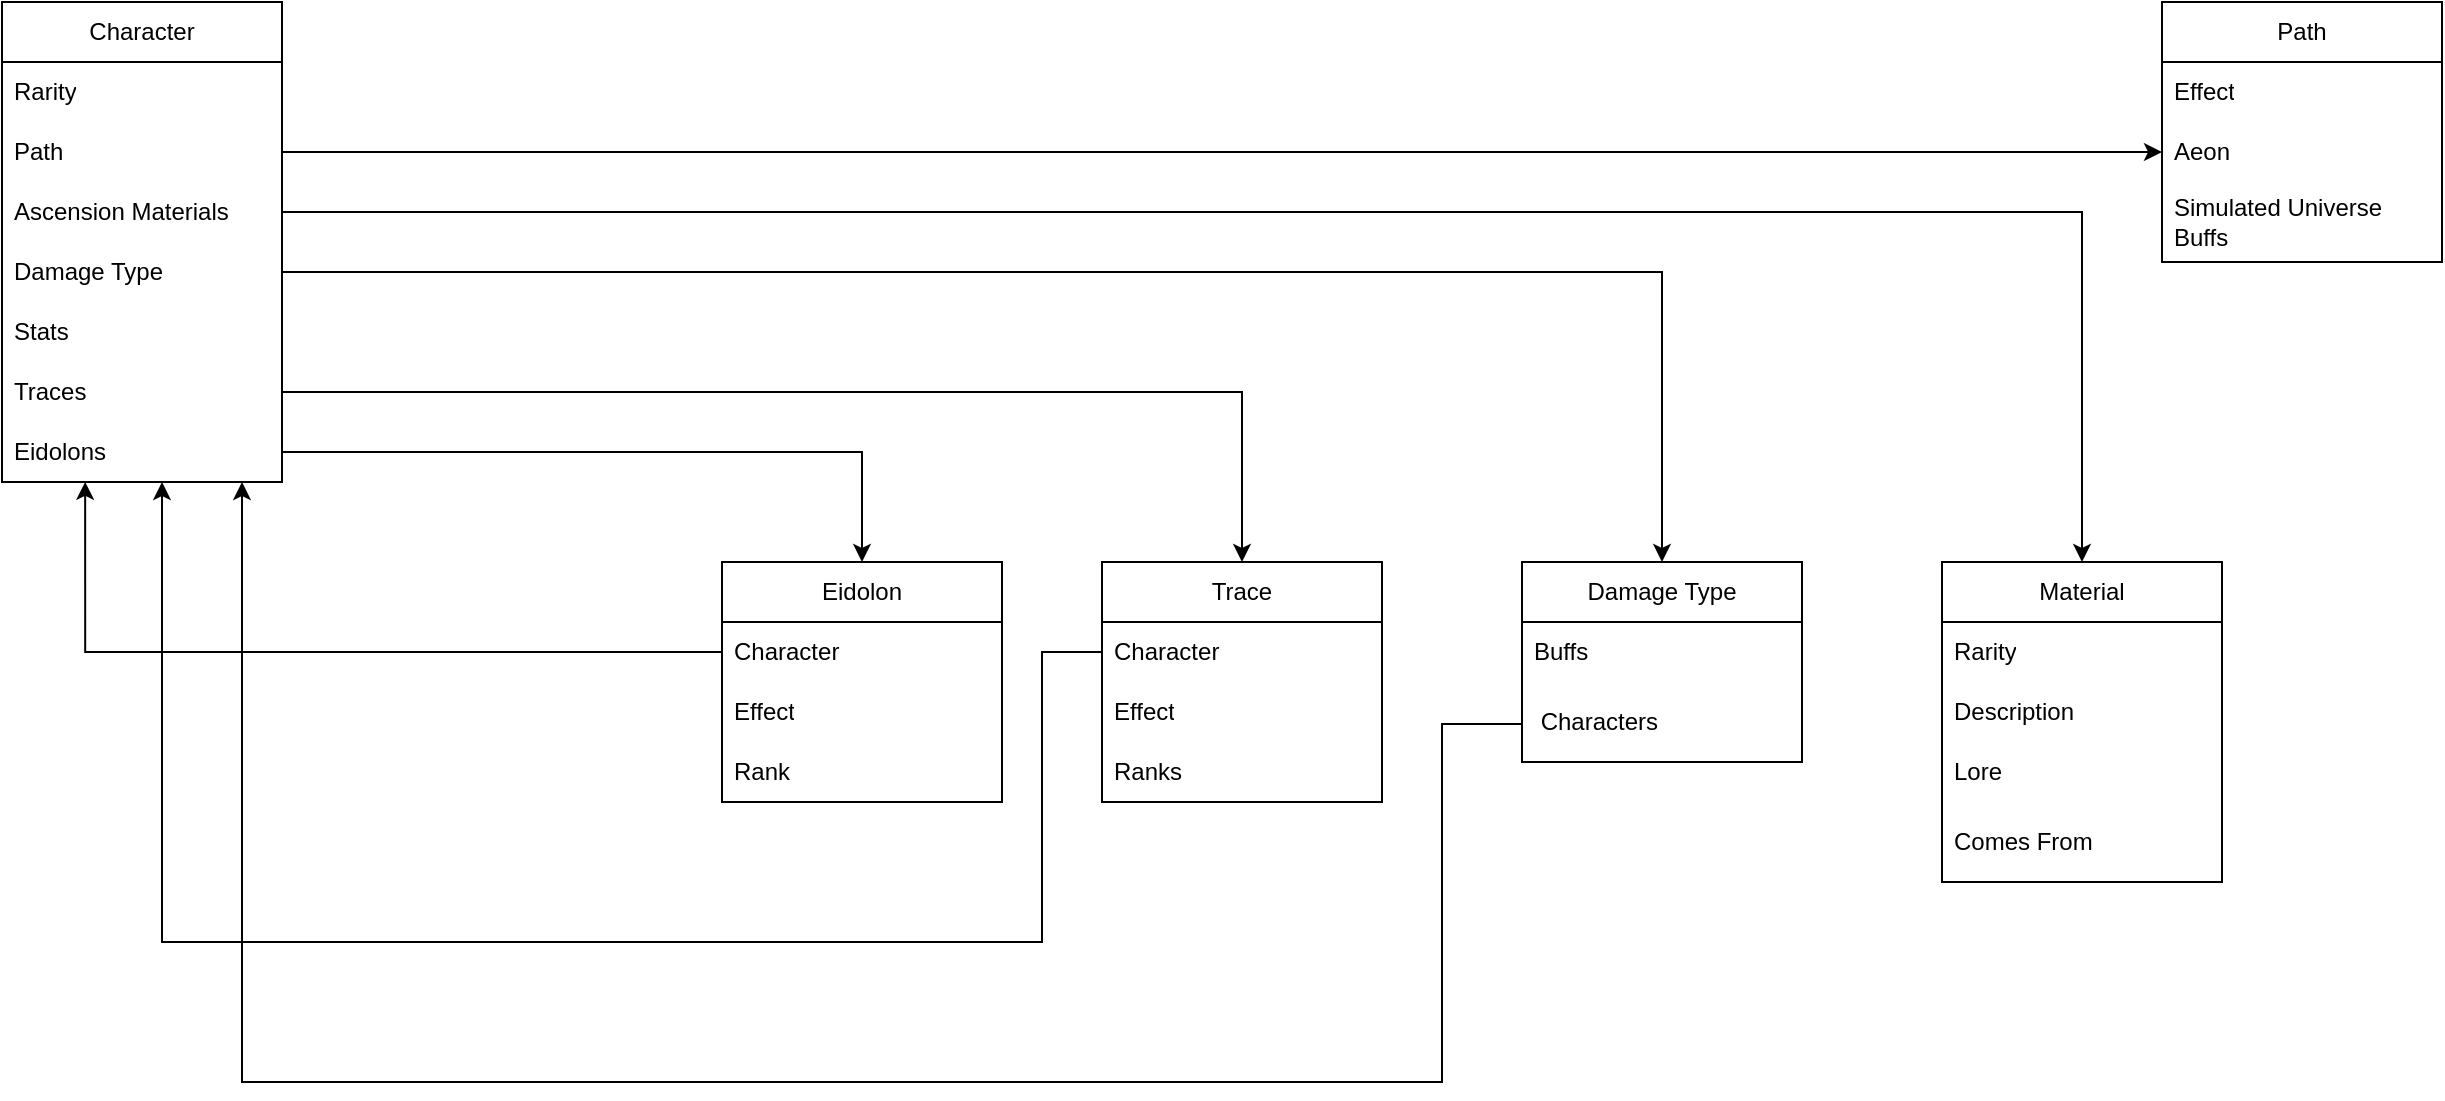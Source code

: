 <mxfile version="21.3.2" type="github">
  <diagram name="Page-1" id="BbIjCt-2ZnQf5PzIZmZE">
    <mxGraphModel dx="1593" dy="864" grid="1" gridSize="10" guides="1" tooltips="1" connect="1" arrows="1" fold="1" page="1" pageScale="1" pageWidth="1920" pageHeight="1200" math="0" shadow="0">
      <root>
        <mxCell id="0" />
        <mxCell id="1" parent="0" />
        <mxCell id="mnCHmvSGTtZXMU0kXoeP-51" value="Character" style="swimlane;fontStyle=0;childLayout=stackLayout;horizontal=1;startSize=30;horizontalStack=0;resizeParent=1;resizeParentMax=0;resizeLast=0;collapsible=1;marginBottom=0;whiteSpace=wrap;html=1;" vertex="1" parent="1">
          <mxGeometry x="40" y="160" width="140" height="240" as="geometry" />
        </mxCell>
        <mxCell id="mnCHmvSGTtZXMU0kXoeP-52" value="Rarity" style="text;strokeColor=none;fillColor=none;align=left;verticalAlign=middle;spacingLeft=4;spacingRight=4;overflow=hidden;points=[[0,0.5],[1,0.5]];portConstraint=eastwest;rotatable=0;whiteSpace=wrap;html=1;" vertex="1" parent="mnCHmvSGTtZXMU0kXoeP-51">
          <mxGeometry y="30" width="140" height="30" as="geometry" />
        </mxCell>
        <mxCell id="mnCHmvSGTtZXMU0kXoeP-90" value="Path&lt;span style=&quot;white-space: pre;&quot;&gt;	&lt;/span&gt;" style="text;strokeColor=none;fillColor=none;align=left;verticalAlign=middle;spacingLeft=4;spacingRight=4;overflow=hidden;points=[[0,0.5],[1,0.5]];portConstraint=eastwest;rotatable=0;whiteSpace=wrap;html=1;" vertex="1" parent="mnCHmvSGTtZXMU0kXoeP-51">
          <mxGeometry y="60" width="140" height="30" as="geometry" />
        </mxCell>
        <mxCell id="mnCHmvSGTtZXMU0kXoeP-53" value="Ascension Materials" style="text;strokeColor=none;fillColor=none;align=left;verticalAlign=middle;spacingLeft=4;spacingRight=4;overflow=hidden;points=[[0,0.5],[1,0.5]];portConstraint=eastwest;rotatable=0;whiteSpace=wrap;html=1;" vertex="1" parent="mnCHmvSGTtZXMU0kXoeP-51">
          <mxGeometry y="90" width="140" height="30" as="geometry" />
        </mxCell>
        <mxCell id="mnCHmvSGTtZXMU0kXoeP-54" value="Damage Type" style="text;strokeColor=none;fillColor=none;align=left;verticalAlign=middle;spacingLeft=4;spacingRight=4;overflow=hidden;points=[[0,0.5],[1,0.5]];portConstraint=eastwest;rotatable=0;whiteSpace=wrap;html=1;" vertex="1" parent="mnCHmvSGTtZXMU0kXoeP-51">
          <mxGeometry y="120" width="140" height="30" as="geometry" />
        </mxCell>
        <mxCell id="mnCHmvSGTtZXMU0kXoeP-73" value="Stats" style="text;strokeColor=none;fillColor=none;align=left;verticalAlign=middle;spacingLeft=4;spacingRight=4;overflow=hidden;points=[[0,0.5],[1,0.5]];portConstraint=eastwest;rotatable=0;whiteSpace=wrap;html=1;" vertex="1" parent="mnCHmvSGTtZXMU0kXoeP-51">
          <mxGeometry y="150" width="140" height="30" as="geometry" />
        </mxCell>
        <mxCell id="mnCHmvSGTtZXMU0kXoeP-74" value="Traces" style="text;strokeColor=none;fillColor=none;align=left;verticalAlign=middle;spacingLeft=4;spacingRight=4;overflow=hidden;points=[[0,0.5],[1,0.5]];portConstraint=eastwest;rotatable=0;whiteSpace=wrap;html=1;" vertex="1" parent="mnCHmvSGTtZXMU0kXoeP-51">
          <mxGeometry y="180" width="140" height="30" as="geometry" />
        </mxCell>
        <mxCell id="mnCHmvSGTtZXMU0kXoeP-101" value="Eidolons" style="text;strokeColor=none;fillColor=none;align=left;verticalAlign=middle;spacingLeft=4;spacingRight=4;overflow=hidden;points=[[0,0.5],[1,0.5]];portConstraint=eastwest;rotatable=0;whiteSpace=wrap;html=1;" vertex="1" parent="mnCHmvSGTtZXMU0kXoeP-51">
          <mxGeometry y="210" width="140" height="30" as="geometry" />
        </mxCell>
        <mxCell id="mnCHmvSGTtZXMU0kXoeP-81" value="Path" style="swimlane;fontStyle=0;childLayout=stackLayout;horizontal=1;startSize=30;horizontalStack=0;resizeParent=1;resizeParentMax=0;resizeLast=0;collapsible=1;marginBottom=0;whiteSpace=wrap;html=1;" vertex="1" parent="1">
          <mxGeometry x="1120" y="160" width="140" height="130" as="geometry" />
        </mxCell>
        <mxCell id="mnCHmvSGTtZXMU0kXoeP-82" value="Effect" style="text;strokeColor=none;fillColor=none;align=left;verticalAlign=middle;spacingLeft=4;spacingRight=4;overflow=hidden;points=[[0,0.5],[1,0.5]];portConstraint=eastwest;rotatable=0;whiteSpace=wrap;html=1;" vertex="1" parent="mnCHmvSGTtZXMU0kXoeP-81">
          <mxGeometry y="30" width="140" height="30" as="geometry" />
        </mxCell>
        <mxCell id="mnCHmvSGTtZXMU0kXoeP-83" value="Aeon" style="text;strokeColor=none;fillColor=none;align=left;verticalAlign=middle;spacingLeft=4;spacingRight=4;overflow=hidden;points=[[0,0.5],[1,0.5]];portConstraint=eastwest;rotatable=0;whiteSpace=wrap;html=1;" vertex="1" parent="mnCHmvSGTtZXMU0kXoeP-81">
          <mxGeometry y="60" width="140" height="30" as="geometry" />
        </mxCell>
        <mxCell id="mnCHmvSGTtZXMU0kXoeP-84" value="Simulated Universe Buffs" style="text;strokeColor=none;fillColor=none;align=left;verticalAlign=middle;spacingLeft=4;spacingRight=4;overflow=hidden;points=[[0,0.5],[1,0.5]];portConstraint=eastwest;rotatable=0;whiteSpace=wrap;html=1;" vertex="1" parent="mnCHmvSGTtZXMU0kXoeP-81">
          <mxGeometry y="90" width="140" height="40" as="geometry" />
        </mxCell>
        <mxCell id="mnCHmvSGTtZXMU0kXoeP-85" value="Material" style="swimlane;fontStyle=0;childLayout=stackLayout;horizontal=1;startSize=30;horizontalStack=0;resizeParent=1;resizeParentMax=0;resizeLast=0;collapsible=1;marginBottom=0;whiteSpace=wrap;html=1;" vertex="1" parent="1">
          <mxGeometry x="1010" y="440" width="140" height="160" as="geometry" />
        </mxCell>
        <mxCell id="mnCHmvSGTtZXMU0kXoeP-86" value="Rarity" style="text;strokeColor=none;fillColor=none;align=left;verticalAlign=middle;spacingLeft=4;spacingRight=4;overflow=hidden;points=[[0,0.5],[1,0.5]];portConstraint=eastwest;rotatable=0;whiteSpace=wrap;html=1;" vertex="1" parent="mnCHmvSGTtZXMU0kXoeP-85">
          <mxGeometry y="30" width="140" height="30" as="geometry" />
        </mxCell>
        <mxCell id="mnCHmvSGTtZXMU0kXoeP-89" value="Description" style="text;strokeColor=none;fillColor=none;align=left;verticalAlign=middle;spacingLeft=4;spacingRight=4;overflow=hidden;points=[[0,0.5],[1,0.5]];portConstraint=eastwest;rotatable=0;whiteSpace=wrap;html=1;" vertex="1" parent="mnCHmvSGTtZXMU0kXoeP-85">
          <mxGeometry y="60" width="140" height="30" as="geometry" />
        </mxCell>
        <mxCell id="mnCHmvSGTtZXMU0kXoeP-87" value="Lore" style="text;strokeColor=none;fillColor=none;align=left;verticalAlign=middle;spacingLeft=4;spacingRight=4;overflow=hidden;points=[[0,0.5],[1,0.5]];portConstraint=eastwest;rotatable=0;whiteSpace=wrap;html=1;" vertex="1" parent="mnCHmvSGTtZXMU0kXoeP-85">
          <mxGeometry y="90" width="140" height="30" as="geometry" />
        </mxCell>
        <mxCell id="mnCHmvSGTtZXMU0kXoeP-88" value="Comes From" style="text;strokeColor=none;fillColor=none;align=left;verticalAlign=middle;spacingLeft=4;spacingRight=4;overflow=hidden;points=[[0,0.5],[1,0.5]];portConstraint=eastwest;rotatable=0;whiteSpace=wrap;html=1;" vertex="1" parent="mnCHmvSGTtZXMU0kXoeP-85">
          <mxGeometry y="120" width="140" height="40" as="geometry" />
        </mxCell>
        <mxCell id="mnCHmvSGTtZXMU0kXoeP-77" style="edgeStyle=orthogonalEdgeStyle;rounded=0;orthogonalLoop=1;jettySize=auto;html=1;entryX=0.5;entryY=0;entryDx=0;entryDy=0;" edge="1" parent="1" source="mnCHmvSGTtZXMU0kXoeP-53" target="mnCHmvSGTtZXMU0kXoeP-85">
          <mxGeometry relative="1" as="geometry">
            <mxPoint x="920" y="360" as="targetPoint" />
          </mxGeometry>
        </mxCell>
        <mxCell id="mnCHmvSGTtZXMU0kXoeP-91" value="Damage Type" style="swimlane;fontStyle=0;childLayout=stackLayout;horizontal=1;startSize=30;horizontalStack=0;resizeParent=1;resizeParentMax=0;resizeLast=0;collapsible=1;marginBottom=0;whiteSpace=wrap;html=1;" vertex="1" parent="1">
          <mxGeometry x="800" y="440" width="140" height="100" as="geometry" />
        </mxCell>
        <mxCell id="mnCHmvSGTtZXMU0kXoeP-92" value="Buffs" style="text;strokeColor=none;fillColor=none;align=left;verticalAlign=middle;spacingLeft=4;spacingRight=4;overflow=hidden;points=[[0,0.5],[1,0.5]];portConstraint=eastwest;rotatable=0;whiteSpace=wrap;html=1;" vertex="1" parent="mnCHmvSGTtZXMU0kXoeP-91">
          <mxGeometry y="30" width="140" height="30" as="geometry" />
        </mxCell>
        <mxCell id="mnCHmvSGTtZXMU0kXoeP-93" value="&amp;nbsp;Characters" style="text;strokeColor=none;fillColor=none;align=left;verticalAlign=middle;spacingLeft=4;spacingRight=4;overflow=hidden;points=[[0,0.5],[1,0.5]];portConstraint=eastwest;rotatable=0;whiteSpace=wrap;html=1;" vertex="1" parent="mnCHmvSGTtZXMU0kXoeP-91">
          <mxGeometry y="60" width="140" height="40" as="geometry" />
        </mxCell>
        <mxCell id="mnCHmvSGTtZXMU0kXoeP-78" style="edgeStyle=orthogonalEdgeStyle;rounded=0;orthogonalLoop=1;jettySize=auto;html=1;entryX=0.5;entryY=0;entryDx=0;entryDy=0;" edge="1" parent="1" source="mnCHmvSGTtZXMU0kXoeP-54" target="mnCHmvSGTtZXMU0kXoeP-91">
          <mxGeometry relative="1" as="geometry">
            <mxPoint x="800" y="480" as="targetPoint" />
            <Array as="points">
              <mxPoint x="870" y="295" />
            </Array>
          </mxGeometry>
        </mxCell>
        <mxCell id="mnCHmvSGTtZXMU0kXoeP-95" style="edgeStyle=orthogonalEdgeStyle;rounded=0;orthogonalLoop=1;jettySize=auto;html=1;entryX=0;entryY=0.5;entryDx=0;entryDy=0;" edge="1" parent="1" source="mnCHmvSGTtZXMU0kXoeP-90" target="mnCHmvSGTtZXMU0kXoeP-83">
          <mxGeometry relative="1" as="geometry" />
        </mxCell>
        <mxCell id="mnCHmvSGTtZXMU0kXoeP-97" value="Trace" style="swimlane;fontStyle=0;childLayout=stackLayout;horizontal=1;startSize=30;horizontalStack=0;resizeParent=1;resizeParentMax=0;resizeLast=0;collapsible=1;marginBottom=0;whiteSpace=wrap;html=1;" vertex="1" parent="1">
          <mxGeometry x="590" y="440" width="140" height="120" as="geometry" />
        </mxCell>
        <mxCell id="mnCHmvSGTtZXMU0kXoeP-98" value="Character" style="text;strokeColor=none;fillColor=none;align=left;verticalAlign=middle;spacingLeft=4;spacingRight=4;overflow=hidden;points=[[0,0.5],[1,0.5]];portConstraint=eastwest;rotatable=0;whiteSpace=wrap;html=1;" vertex="1" parent="mnCHmvSGTtZXMU0kXoeP-97">
          <mxGeometry y="30" width="140" height="30" as="geometry" />
        </mxCell>
        <mxCell id="mnCHmvSGTtZXMU0kXoeP-99" value="Effect" style="text;strokeColor=none;fillColor=none;align=left;verticalAlign=middle;spacingLeft=4;spacingRight=4;overflow=hidden;points=[[0,0.5],[1,0.5]];portConstraint=eastwest;rotatable=0;whiteSpace=wrap;html=1;" vertex="1" parent="mnCHmvSGTtZXMU0kXoeP-97">
          <mxGeometry y="60" width="140" height="30" as="geometry" />
        </mxCell>
        <mxCell id="mnCHmvSGTtZXMU0kXoeP-100" value="Ranks" style="text;strokeColor=none;fillColor=none;align=left;verticalAlign=middle;spacingLeft=4;spacingRight=4;overflow=hidden;points=[[0,0.5],[1,0.5]];portConstraint=eastwest;rotatable=0;whiteSpace=wrap;html=1;" vertex="1" parent="mnCHmvSGTtZXMU0kXoeP-97">
          <mxGeometry y="90" width="140" height="30" as="geometry" />
        </mxCell>
        <mxCell id="mnCHmvSGTtZXMU0kXoeP-80" style="edgeStyle=orthogonalEdgeStyle;rounded=0;orthogonalLoop=1;jettySize=auto;html=1;entryX=0.5;entryY=0;entryDx=0;entryDy=0;" edge="1" parent="1" source="mnCHmvSGTtZXMU0kXoeP-74" target="mnCHmvSGTtZXMU0kXoeP-97">
          <mxGeometry relative="1" as="geometry">
            <mxPoint x="400" y="355" as="targetPoint" />
          </mxGeometry>
        </mxCell>
        <mxCell id="mnCHmvSGTtZXMU0kXoeP-104" value="Eidolon" style="swimlane;fontStyle=0;childLayout=stackLayout;horizontal=1;startSize=30;horizontalStack=0;resizeParent=1;resizeParentMax=0;resizeLast=0;collapsible=1;marginBottom=0;whiteSpace=wrap;html=1;" vertex="1" parent="1">
          <mxGeometry x="400" y="440" width="140" height="120" as="geometry" />
        </mxCell>
        <mxCell id="mnCHmvSGTtZXMU0kXoeP-105" value="Character" style="text;strokeColor=none;fillColor=none;align=left;verticalAlign=middle;spacingLeft=4;spacingRight=4;overflow=hidden;points=[[0,0.5],[1,0.5]];portConstraint=eastwest;rotatable=0;whiteSpace=wrap;html=1;" vertex="1" parent="mnCHmvSGTtZXMU0kXoeP-104">
          <mxGeometry y="30" width="140" height="30" as="geometry" />
        </mxCell>
        <mxCell id="mnCHmvSGTtZXMU0kXoeP-106" value="Effect" style="text;strokeColor=none;fillColor=none;align=left;verticalAlign=middle;spacingLeft=4;spacingRight=4;overflow=hidden;points=[[0,0.5],[1,0.5]];portConstraint=eastwest;rotatable=0;whiteSpace=wrap;html=1;" vertex="1" parent="mnCHmvSGTtZXMU0kXoeP-104">
          <mxGeometry y="60" width="140" height="30" as="geometry" />
        </mxCell>
        <mxCell id="mnCHmvSGTtZXMU0kXoeP-107" value="Rank" style="text;strokeColor=none;fillColor=none;align=left;verticalAlign=middle;spacingLeft=4;spacingRight=4;overflow=hidden;points=[[0,0.5],[1,0.5]];portConstraint=eastwest;rotatable=0;whiteSpace=wrap;html=1;" vertex="1" parent="mnCHmvSGTtZXMU0kXoeP-104">
          <mxGeometry y="90" width="140" height="30" as="geometry" />
        </mxCell>
        <mxCell id="mnCHmvSGTtZXMU0kXoeP-108" style="edgeStyle=orthogonalEdgeStyle;rounded=0;orthogonalLoop=1;jettySize=auto;html=1;entryX=0.5;entryY=0;entryDx=0;entryDy=0;" edge="1" parent="1" source="mnCHmvSGTtZXMU0kXoeP-101" target="mnCHmvSGTtZXMU0kXoeP-104">
          <mxGeometry relative="1" as="geometry" />
        </mxCell>
        <mxCell id="mnCHmvSGTtZXMU0kXoeP-110" style="edgeStyle=orthogonalEdgeStyle;rounded=0;orthogonalLoop=1;jettySize=auto;html=1;entryX=0.297;entryY=0.998;entryDx=0;entryDy=0;entryPerimeter=0;" edge="1" parent="1" source="mnCHmvSGTtZXMU0kXoeP-105" target="mnCHmvSGTtZXMU0kXoeP-101">
          <mxGeometry relative="1" as="geometry">
            <Array as="points">
              <mxPoint x="82" y="485" />
            </Array>
          </mxGeometry>
        </mxCell>
        <mxCell id="mnCHmvSGTtZXMU0kXoeP-111" style="edgeStyle=orthogonalEdgeStyle;rounded=0;orthogonalLoop=1;jettySize=auto;html=1;" edge="1" parent="1" source="mnCHmvSGTtZXMU0kXoeP-98">
          <mxGeometry relative="1" as="geometry">
            <mxPoint x="120" y="400" as="targetPoint" />
            <Array as="points">
              <mxPoint x="560" y="485" />
              <mxPoint x="560" y="630" />
              <mxPoint x="120" y="630" />
            </Array>
          </mxGeometry>
        </mxCell>
        <mxCell id="mnCHmvSGTtZXMU0kXoeP-112" style="edgeStyle=orthogonalEdgeStyle;rounded=0;orthogonalLoop=1;jettySize=auto;html=1;exitX=0;exitY=0.5;exitDx=0;exitDy=0;" edge="1" parent="1" source="mnCHmvSGTtZXMU0kXoeP-93">
          <mxGeometry relative="1" as="geometry">
            <mxPoint x="160" y="400" as="targetPoint" />
            <Array as="points">
              <mxPoint x="760" y="521" />
              <mxPoint x="760" y="700" />
              <mxPoint x="160" y="700" />
            </Array>
          </mxGeometry>
        </mxCell>
      </root>
    </mxGraphModel>
  </diagram>
</mxfile>
